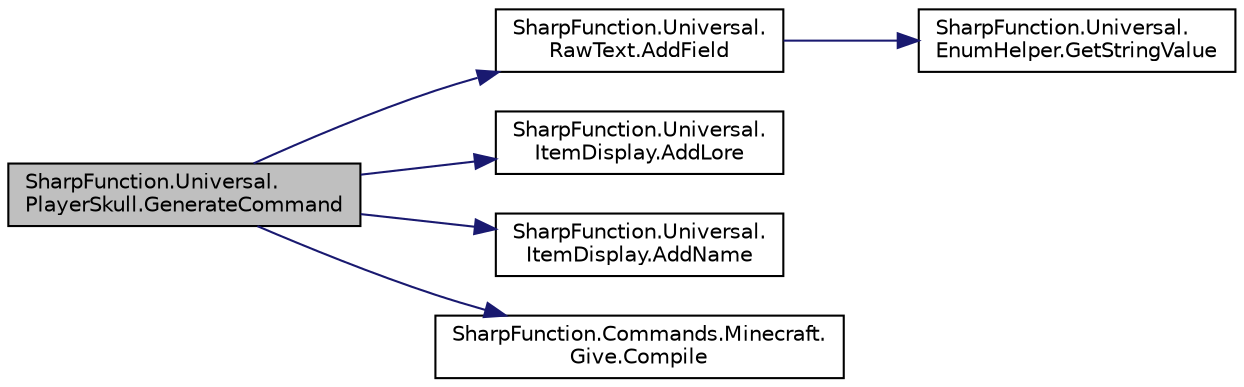 digraph "SharpFunction.Universal.PlayerSkull.GenerateCommand"
{
 // LATEX_PDF_SIZE
  edge [fontname="Helvetica",fontsize="10",labelfontname="Helvetica",labelfontsize="10"];
  node [fontname="Helvetica",fontsize="10",shape=record];
  rankdir="LR";
  Node1 [label="SharpFunction.Universal.\lPlayerSkull.GenerateCommand",height=0.2,width=0.4,color="black", fillcolor="grey75", style="filled", fontcolor="black",tooltip="Generates give command to get the skull and compiles it"];
  Node1 -> Node2 [color="midnightblue",fontsize="10",style="solid",fontname="Helvetica"];
  Node2 [label="SharpFunction.Universal.\lRawText.AddField",height=0.2,width=0.4,color="black", fillcolor="white", style="filled",URL="$class_sharp_function_1_1_universal_1_1_raw_text.html#a85c2b4824118072f76aa24f685a61387",tooltip="Adds a field to raw text"];
  Node2 -> Node3 [color="midnightblue",fontsize="10",style="solid",fontname="Helvetica"];
  Node3 [label="SharpFunction.Universal.\lEnumHelper.GetStringValue",height=0.2,width=0.4,color="black", fillcolor="white", style="filled",URL="$class_sharp_function_1_1_universal_1_1_enum_helper.html#a60f48aa400a8d1c16f8b648beee4937d",tooltip="Gets string value from [EnumValueAttribute] attribute"];
  Node1 -> Node4 [color="midnightblue",fontsize="10",style="solid",fontname="Helvetica"];
  Node4 [label="SharpFunction.Universal.\lItemDisplay.AddLore",height=0.2,width=0.4,color="black", fillcolor="white", style="filled",URL="$class_sharp_function_1_1_universal_1_1_item_display.html#a08137dd575139a74281c3a25efb0df8d",tooltip="Adds a lore for item's display"];
  Node1 -> Node5 [color="midnightblue",fontsize="10",style="solid",fontname="Helvetica"];
  Node5 [label="SharpFunction.Universal.\lItemDisplay.AddName",height=0.2,width=0.4,color="black", fillcolor="white", style="filled",URL="$class_sharp_function_1_1_universal_1_1_item_display.html#aa8517ef2a39604ba3a2e9bbf2a7eacec",tooltip="Adds a name for item's display"];
  Node1 -> Node6 [color="midnightblue",fontsize="10",style="solid",fontname="Helvetica"];
  Node6 [label="SharpFunction.Commands.Minecraft.\lGive.Compile",height=0.2,width=0.4,color="black", fillcolor="white", style="filled",URL="$class_sharp_function_1_1_commands_1_1_minecraft_1_1_give.html#a202859797255761765c37c63eccecd00",tooltip=" "];
}
